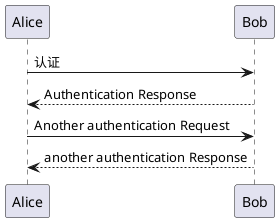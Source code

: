 @startuml
       Alice -> Bob: 认证
       Bob --> Alice: Authentication Response

              Alice -> Bob: Another authentication Request
              Alice <-- Bob: another authentication Response
       @enduml